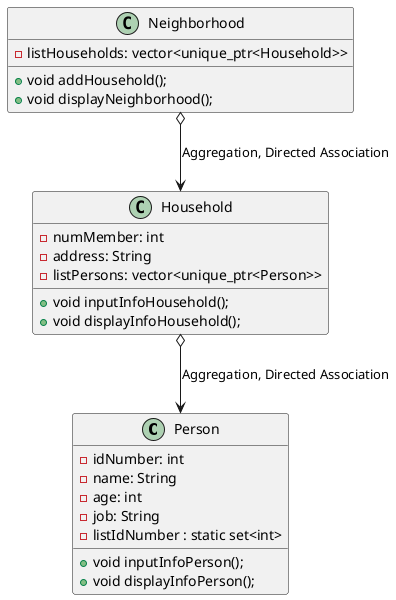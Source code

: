 @startuml

class Person {
    - idNumber: int
    - name: String
    - age: int
    - job: String
    - listIdNumber : static set<int> 
    + void inputInfoPerson();
    + void displayInfoPerson();
}

class Household {
    - numMember: int
    - address: String
    - listPersons: vector<unique_ptr<Person>>
    + void inputInfoHousehold();
    + void displayInfoHousehold();
}

class Neighborhood {
    - listHouseholds: vector<unique_ptr<Household>>
    + void addHousehold();
    + void displayNeighborhood();
}

Household o--> Person : Aggregation, Directed Association
Neighborhood o--> Household : Aggregation, Directed Association

@enduml
